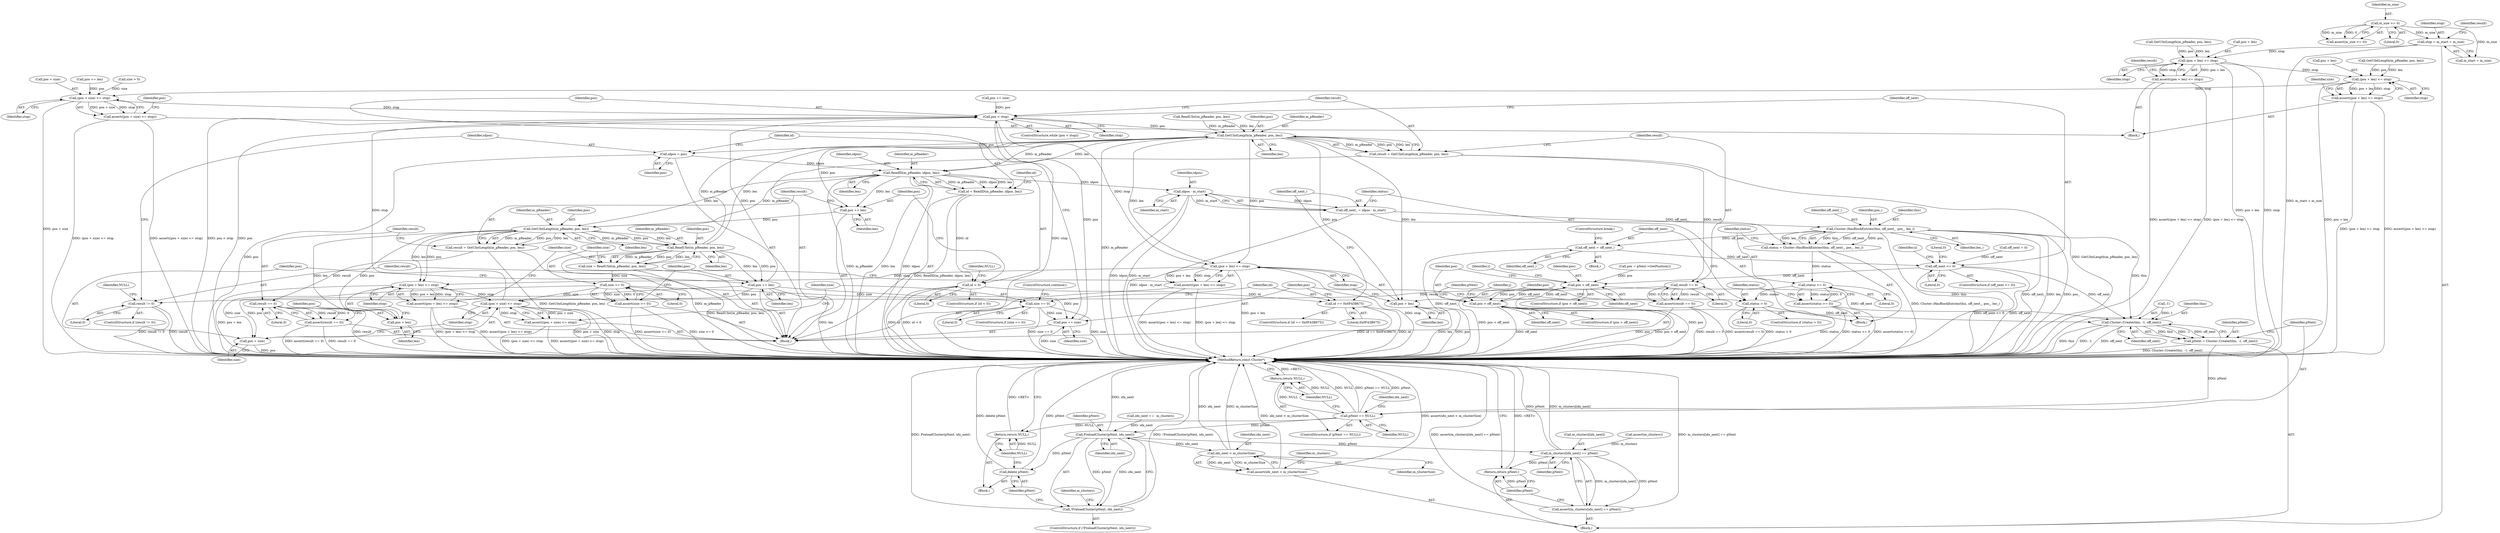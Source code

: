 digraph "0_Android_cc274e2abe8b2a6698a5c47d8aa4bb45f1f9538d_20@integer" {
"1000206" [label="(Call,stop = m_start + m_size)"];
"1000202" [label="(Call,m_size >= 0)"];
"1000225" [label="(Call,(pos + len) <= stop)"];
"1000224" [label="(Call,assert((pos + len) <= stop))"];
"1000263" [label="(Call,(pos + len) <= stop)"];
"1000262" [label="(Call,assert((pos + len) <= stop))"];
"1000283" [label="(Call,(pos + size) <= stop)"];
"1000282" [label="(Call,assert((pos + size) <= stop))"];
"1000296" [label="(Call,pos < stop)"];
"1000304" [label="(Call,GetUIntLength(m_pReader, pos, len))"];
"1000302" [label="(Call,result = GetUIntLength(m_pReader, pos, len))"];
"1000309" [label="(Call,result == 0)"];
"1000308" [label="(Call,assert(result == 0))"];
"1000319" [label="(Call,result != 0)"];
"1000313" [label="(Call,(pos + len) <= stop)"];
"1000312" [label="(Call,assert((pos + len) <= stop))"];
"1000355" [label="(Call,(pos + len) <= stop)"];
"1000354" [label="(Call,assert((pos + len) <= stop))"];
"1000375" [label="(Call,(pos + size) <= stop)"];
"1000374" [label="(Call,assert((pos + size) <= stop))"];
"1000314" [label="(Call,pos + len)"];
"1000325" [label="(Call,idpos = pos)"];
"1000331" [label="(Call,ReadID(m_pReader, idpos, len))"];
"1000329" [label="(Call,id = ReadID(m_pReader, idpos, len))"];
"1000336" [label="(Call,id < 0)"];
"1000386" [label="(Call,id == 0x0F43B675)"];
"1000341" [label="(Call,pos += len)"];
"1000346" [label="(Call,GetUIntLength(m_pReader, pos, len))"];
"1000344" [label="(Call,result = GetUIntLength(m_pReader, pos, len))"];
"1000351" [label="(Call,result == 0)"];
"1000350" [label="(Call,assert(result == 0))"];
"1000356" [label="(Call,pos + len)"];
"1000363" [label="(Call,ReadUInt(m_pReader, pos, len))"];
"1000361" [label="(Call,size = ReadUInt(m_pReader, pos, len))"];
"1000368" [label="(Call,size >= 0)"];
"1000367" [label="(Call,assert(size >= 0))"];
"1000376" [label="(Call,pos + size)"];
"1000381" [label="(Call,size == 0)"];
"1000419" [label="(Call,pos += size)"];
"1000371" [label="(Call,pos += len)"];
"1000393" [label="(Call,idpos - m_start)"];
"1000391" [label="(Call,off_next_ = idpos - m_start)"];
"1000401" [label="(Call,Cluster::HasBlockEntries(this, off_next_, pos_, len_))"];
"1000399" [label="(Call,status = Cluster::HasBlockEntries(this, off_next_, pos_, len_))"];
"1000407" [label="(Call,status >= 0)"];
"1000406" [label="(Call,assert(status >= 0))"];
"1000411" [label="(Call,status > 0)"];
"1000415" [label="(Call,off_next = off_next_)"];
"1000423" [label="(Call,off_next <= 0)"];
"1000480" [label="(Call,pos < off_next)"];
"1000490" [label="(Call,pos > off_next)"];
"1000505" [label="(Call,Cluster::Create(this, -1, off_next))"];
"1000503" [label="(Call,pNext = Cluster::Create(this, -1, off_next))"];
"1000511" [label="(Call,pNext == NULL)"];
"1000514" [label="(Return,return NULL;)"];
"1000524" [label="(Call,PreloadCluster(pNext, idx_next))"];
"1000523" [label="(Call,!PreloadCluster(pNext, idx_next))"];
"1000528" [label="(Call,delete pNext)"];
"1000535" [label="(Call,idx_next < m_clusterSize)"];
"1000534" [label="(Call,assert(idx_next < m_clusterSize))"];
"1000539" [label="(Call,m_clusters[idx_next] == pNext)"];
"1000538" [label="(Call,assert(m_clusters[idx_next] == pNext))"];
"1000544" [label="(Return,return pNext;)"];
"1000530" [label="(Return,return NULL;)"];
"1000204" [label="(Literal,0)"];
"1000393" [label="(Call,idpos - m_start)"];
"1000335" [label="(ControlStructure,if (id < 0))"];
"1000528" [label="(Call,delete pNext)"];
"1000546" [label="(MethodReturn,const Cluster*)"];
"1000504" [label="(Identifier,pNext)"];
"1000296" [label="(Call,pos < stop)"];
"1000284" [label="(Call,pos + size)"];
"1000343" [label="(Identifier,len)"];
"1000297" [label="(Identifier,pos)"];
"1000517" [label="(Call,idx_next = i - m_clusters)"];
"1000533" [label="(Identifier,m_clusters)"];
"1000514" [label="(Return,return NULL;)"];
"1000409" [label="(Literal,0)"];
"1000323" [label="(Identifier,NULL)"];
"1000316" [label="(Identifier,len)"];
"1000337" [label="(Identifier,id)"];
"1000510" [label="(ControlStructure,if (pNext == NULL))"];
"1000304" [label="(Call,GetUIntLength(m_pReader, pos, len))"];
"1000384" [label="(ControlStructure,continue;)"];
"1000419" [label="(Call,pos += size)"];
"1000362" [label="(Identifier,size)"];
"1000347" [label="(Identifier,m_pReader)"];
"1000373" [label="(Identifier,len)"];
"1000536" [label="(Identifier,idx_next)"];
"1000387" [label="(Identifier,id)"];
"1000350" [label="(Call,assert(result == 0))"];
"1000523" [label="(Call,!PreloadCluster(pNext, idx_next))"];
"1000319" [label="(Call,result != 0)"];
"1000507" [label="(Call,-1)"];
"1000126" [label="(Block,)"];
"1000340" [label="(Identifier,NULL)"];
"1000263" [label="(Call,(pos + len) <= stop)"];
"1000375" [label="(Call,(pos + size) <= stop)"];
"1000299" [label="(Block,)"];
"1000420" [label="(Identifier,pos)"];
"1000511" [label="(Call,pNext == NULL)"];
"1000527" [label="(Block,)"];
"1000378" [label="(Identifier,size)"];
"1000385" [label="(ControlStructure,if (id == 0x0F43B675))"];
"1000206" [label="(Call,stop = m_start + m_size)"];
"1000479" [label="(ControlStructure,if (pos < off_next))"];
"1000424" [label="(Identifier,off_next)"];
"1000313" [label="(Call,(pos + len) <= stop)"];
"1000369" [label="(Identifier,size)"];
"1000380" [label="(ControlStructure,if (size == 0))"];
"1000429" [label="(Identifier,ii)"];
"1000491" [label="(Identifier,pos)"];
"1000524" [label="(Call,PreloadCluster(pNext, idx_next))"];
"1000406" [label="(Call,assert(status >= 0))"];
"1000543" [label="(Identifier,pNext)"];
"1000358" [label="(Identifier,len)"];
"1000388" [label="(Literal,0x0F43B675)"];
"1000311" [label="(Literal,0)"];
"1000381" [label="(Call,size == 0)"];
"1000356" [label="(Call,pos + len)"];
"1000498" [label="(Identifier,pNext)"];
"1000270" [label="(Identifier,size)"];
"1000400" [label="(Identifier,status)"];
"1000417" [label="(Identifier,off_next_)"];
"1000202" [label="(Call,m_size >= 0)"];
"1000537" [label="(Identifier,m_clusterSize)"];
"1000315" [label="(Identifier,pos)"];
"1000367" [label="(Call,assert(size >= 0))"];
"1000354" [label="(Call,assert((pos + len) <= stop))"];
"1000216" [label="(Call,GetUIntLength(m_pReader, pos, len))"];
"1000414" [label="(Block,)"];
"1000289" [label="(Identifier,pos)"];
"1000376" [label="(Call,pos + size)"];
"1000314" [label="(Call,pos + len)"];
"1000336" [label="(Call,id < 0)"];
"1000481" [label="(Identifier,pos)"];
"1000306" [label="(Identifier,pos)"];
"1000427" [label="(Literal,0)"];
"1000365" [label="(Identifier,pos)"];
"1000224" [label="(Call,assert((pos + len) <= stop))"];
"1000334" [label="(Identifier,len)"];
"1000267" [label="(Identifier,stop)"];
"1000346" [label="(Call,GetUIntLength(m_pReader, pos, len))"];
"1000404" [label="(Identifier,pos_)"];
"1000407" [label="(Call,status >= 0)"];
"1000422" [label="(ControlStructure,if (off_next <= 0))"];
"1000207" [label="(Identifier,stop)"];
"1000402" [label="(Identifier,this)"];
"1000382" [label="(Identifier,size)"];
"1000395" [label="(Identifier,m_start)"];
"1000522" [label="(ControlStructure,if (!PreloadCluster(pNext, idx_next)))"];
"1000540" [label="(Call,m_clusters[idx_next])"];
"1000544" [label="(Return,return pNext;)"];
"1000421" [label="(Identifier,size)"];
"1000295" [label="(ControlStructure,while (pos < stop))"];
"1000333" [label="(Identifier,idpos)"];
"1000345" [label="(Identifier,result)"];
"1000415" [label="(Call,off_next = off_next_)"];
"1000423" [label="(Call,off_next <= 0)"];
"1000541" [label="(Identifier,m_clusters)"];
"1000226" [label="(Call,pos + len)"];
"1000264" [label="(Call,pos + len)"];
"1000408" [label="(Identifier,status)"];
"1000325" [label="(Call,idpos = pos)"];
"1000545" [label="(Identifier,pNext)"];
"1000403" [label="(Identifier,off_next_)"];
"1000531" [label="(Identifier,NULL)"];
"1000416" [label="(Identifier,off_next)"];
"1000320" [label="(Identifier,result)"];
"1000283" [label="(Call,(pos + size) <= stop)"];
"1000332" [label="(Identifier,m_pReader)"];
"1000476" [label="(Call,pos = pNext->GetPosition())"];
"1000425" [label="(Literal,0)"];
"1000338" [label="(Literal,0)"];
"1000352" [label="(Identifier,result)"];
"1000208" [label="(Call,m_start + m_size)"];
"1000331" [label="(Call,ReadID(m_pReader, idpos, len))"];
"1000329" [label="(Call,id = ReadID(m_pReader, idpos, len))"];
"1000215" [label="(Identifier,result)"];
"1000305" [label="(Identifier,m_pReader)"];
"1000392" [label="(Identifier,off_next_)"];
"1000327" [label="(Identifier,pos)"];
"1000492" [label="(Identifier,off_next)"];
"1000364" [label="(Identifier,m_pReader)"];
"1000225" [label="(Call,(pos + len) <= stop)"];
"1000539" [label="(Call,m_clusters[idx_next] == pNext)"];
"1000302" [label="(Call,result = GetUIntLength(m_pReader, pos, len))"];
"1000538" [label="(Call,assert(m_clusters[idx_next] == pNext))"];
"1000342" [label="(Identifier,pos)"];
"1000534" [label="(Call,assert(idx_next < m_clusterSize))"];
"1000361" [label="(Call,size = ReadUInt(m_pReader, pos, len))"];
"1000412" [label="(Identifier,status)"];
"1000303" [label="(Identifier,result)"];
"1000490" [label="(Call,pos > off_next)"];
"1000351" [label="(Call,result == 0)"];
"1000532" [label="(Call,assert(m_clusters))"];
"1000279" [label="(Call,pos += len)"];
"1000310" [label="(Identifier,result)"];
"1000513" [label="(Identifier,NULL)"];
"1000355" [label="(Call,(pos + len) <= stop)"];
"1000399" [label="(Call,status = Cluster::HasBlockEntries(this, off_next_, pos_, len_))"];
"1000312" [label="(Call,assert((pos + len) <= stop))"];
"1000410" [label="(ControlStructure,if (status > 0))"];
"1000383" [label="(Literal,0)"];
"1000330" [label="(Identifier,id)"];
"1000530" [label="(Return,return NULL;)"];
"1000401" [label="(Call,Cluster::HasBlockEntries(this, off_next_, pos_, len_))"];
"1000405" [label="(Identifier,len_)"];
"1000211" [label="(Block,)"];
"1000309" [label="(Call,result == 0)"];
"1000288" [label="(Call,pos += size)"];
"1000318" [label="(ControlStructure,if (result != 0))"];
"1000374" [label="(Call,assert((pos + size) <= stop))"];
"1000368" [label="(Call,size >= 0)"];
"1000484" [label="(Identifier,i)"];
"1000341" [label="(Call,pos += len)"];
"1000307" [label="(Identifier,len)"];
"1000482" [label="(Identifier,off_next)"];
"1000321" [label="(Literal,0)"];
"1000282" [label="(Call,assert((pos + size) <= stop))"];
"1000391" [label="(Call,off_next_ = idpos - m_start)"];
"1000526" [label="(Identifier,idx_next)"];
"1000349" [label="(Identifier,len)"];
"1000418" [label="(ControlStructure,break;)"];
"1000232" [label="(Identifier,result)"];
"1000489" [label="(ControlStructure,if (pos > off_next))"];
"1000359" [label="(Identifier,stop)"];
"1000348" [label="(Identifier,pos)"];
"1000535" [label="(Call,idx_next < m_clusterSize)"];
"1000229" [label="(Identifier,stop)"];
"1000494" [label="(Identifier,j)"];
"1000506" [label="(Identifier,this)"];
"1000203" [label="(Identifier,m_size)"];
"1000262" [label="(Call,assert((pos + len) <= stop))"];
"1000254" [label="(Call,GetUIntLength(m_pReader, pos, len))"];
"1000357" [label="(Identifier,pos)"];
"1000201" [label="(Call,assert(m_size >= 0))"];
"1000366" [label="(Identifier,len)"];
"1000413" [label="(Literal,0)"];
"1000394" [label="(Identifier,idpos)"];
"1000372" [label="(Identifier,pos)"];
"1000353" [label="(Literal,0)"];
"1000271" [label="(Call,ReadUInt(m_pReader, pos, len))"];
"1000529" [label="(Identifier,pNext)"];
"1000503" [label="(Call,pNext = Cluster::Create(this, -1, off_next))"];
"1000287" [label="(Identifier,stop)"];
"1000298" [label="(Identifier,stop)"];
"1000317" [label="(Identifier,stop)"];
"1000505" [label="(Call,Cluster::Create(this, -1, off_next))"];
"1000512" [label="(Identifier,pNext)"];
"1000370" [label="(Literal,0)"];
"1000371" [label="(Call,pos += len)"];
"1000363" [label="(Call,ReadUInt(m_pReader, pos, len))"];
"1000292" [label="(Call,off_next = 0)"];
"1000525" [label="(Identifier,pNext)"];
"1000389" [label="(Block,)"];
"1000308" [label="(Call,assert(result == 0))"];
"1000344" [label="(Call,result = GetUIntLength(m_pReader, pos, len))"];
"1000377" [label="(Identifier,pos)"];
"1000411" [label="(Call,status > 0)"];
"1000386" [label="(Call,id == 0x0F43B675)"];
"1000518" [label="(Identifier,idx_next)"];
"1000509" [label="(Identifier,off_next)"];
"1000480" [label="(Call,pos < off_next)"];
"1000276" [label="(Call,size > 0)"];
"1000379" [label="(Identifier,stop)"];
"1000515" [label="(Identifier,NULL)"];
"1000326" [label="(Identifier,idpos)"];
"1000206" -> "1000126"  [label="AST: "];
"1000206" -> "1000208"  [label="CFG: "];
"1000207" -> "1000206"  [label="AST: "];
"1000208" -> "1000206"  [label="AST: "];
"1000215" -> "1000206"  [label="CFG: "];
"1000206" -> "1000546"  [label="DDG: m_start + m_size"];
"1000202" -> "1000206"  [label="DDG: m_size"];
"1000206" -> "1000225"  [label="DDG: stop"];
"1000202" -> "1000201"  [label="AST: "];
"1000202" -> "1000204"  [label="CFG: "];
"1000203" -> "1000202"  [label="AST: "];
"1000204" -> "1000202"  [label="AST: "];
"1000201" -> "1000202"  [label="CFG: "];
"1000202" -> "1000201"  [label="DDG: m_size"];
"1000202" -> "1000201"  [label="DDG: 0"];
"1000202" -> "1000208"  [label="DDG: m_size"];
"1000225" -> "1000224"  [label="AST: "];
"1000225" -> "1000229"  [label="CFG: "];
"1000226" -> "1000225"  [label="AST: "];
"1000229" -> "1000225"  [label="AST: "];
"1000224" -> "1000225"  [label="CFG: "];
"1000225" -> "1000546"  [label="DDG: pos + len"];
"1000225" -> "1000546"  [label="DDG: stop"];
"1000225" -> "1000224"  [label="DDG: pos + len"];
"1000225" -> "1000224"  [label="DDG: stop"];
"1000216" -> "1000225"  [label="DDG: pos"];
"1000216" -> "1000225"  [label="DDG: len"];
"1000225" -> "1000263"  [label="DDG: stop"];
"1000224" -> "1000211"  [label="AST: "];
"1000232" -> "1000224"  [label="CFG: "];
"1000224" -> "1000546"  [label="DDG: (pos + len) <= stop"];
"1000224" -> "1000546"  [label="DDG: assert((pos + len) <= stop)"];
"1000263" -> "1000262"  [label="AST: "];
"1000263" -> "1000267"  [label="CFG: "];
"1000264" -> "1000263"  [label="AST: "];
"1000267" -> "1000263"  [label="AST: "];
"1000262" -> "1000263"  [label="CFG: "];
"1000263" -> "1000546"  [label="DDG: pos + len"];
"1000263" -> "1000262"  [label="DDG: pos + len"];
"1000263" -> "1000262"  [label="DDG: stop"];
"1000254" -> "1000263"  [label="DDG: pos"];
"1000254" -> "1000263"  [label="DDG: len"];
"1000263" -> "1000283"  [label="DDG: stop"];
"1000262" -> "1000211"  [label="AST: "];
"1000270" -> "1000262"  [label="CFG: "];
"1000262" -> "1000546"  [label="DDG: (pos + len) <= stop"];
"1000262" -> "1000546"  [label="DDG: assert((pos + len) <= stop)"];
"1000283" -> "1000282"  [label="AST: "];
"1000283" -> "1000287"  [label="CFG: "];
"1000284" -> "1000283"  [label="AST: "];
"1000287" -> "1000283"  [label="AST: "];
"1000282" -> "1000283"  [label="CFG: "];
"1000283" -> "1000546"  [label="DDG: pos + size"];
"1000283" -> "1000282"  [label="DDG: pos + size"];
"1000283" -> "1000282"  [label="DDG: stop"];
"1000279" -> "1000283"  [label="DDG: pos"];
"1000276" -> "1000283"  [label="DDG: size"];
"1000283" -> "1000296"  [label="DDG: stop"];
"1000282" -> "1000211"  [label="AST: "];
"1000289" -> "1000282"  [label="CFG: "];
"1000282" -> "1000546"  [label="DDG: assert((pos + size) <= stop)"];
"1000282" -> "1000546"  [label="DDG: (pos + size) <= stop"];
"1000296" -> "1000295"  [label="AST: "];
"1000296" -> "1000298"  [label="CFG: "];
"1000297" -> "1000296"  [label="AST: "];
"1000298" -> "1000296"  [label="AST: "];
"1000303" -> "1000296"  [label="CFG: "];
"1000424" -> "1000296"  [label="CFG: "];
"1000296" -> "1000546"  [label="DDG: stop"];
"1000296" -> "1000546"  [label="DDG: pos < stop"];
"1000296" -> "1000546"  [label="DDG: pos"];
"1000419" -> "1000296"  [label="DDG: pos"];
"1000288" -> "1000296"  [label="DDG: pos"];
"1000371" -> "1000296"  [label="DDG: pos"];
"1000375" -> "1000296"  [label="DDG: stop"];
"1000296" -> "1000304"  [label="DDG: pos"];
"1000296" -> "1000313"  [label="DDG: stop"];
"1000304" -> "1000302"  [label="AST: "];
"1000304" -> "1000307"  [label="CFG: "];
"1000305" -> "1000304"  [label="AST: "];
"1000306" -> "1000304"  [label="AST: "];
"1000307" -> "1000304"  [label="AST: "];
"1000302" -> "1000304"  [label="CFG: "];
"1000304" -> "1000546"  [label="DDG: m_pReader"];
"1000304" -> "1000302"  [label="DDG: m_pReader"];
"1000304" -> "1000302"  [label="DDG: pos"];
"1000304" -> "1000302"  [label="DDG: len"];
"1000363" -> "1000304"  [label="DDG: m_pReader"];
"1000363" -> "1000304"  [label="DDG: len"];
"1000271" -> "1000304"  [label="DDG: m_pReader"];
"1000271" -> "1000304"  [label="DDG: len"];
"1000304" -> "1000313"  [label="DDG: pos"];
"1000304" -> "1000313"  [label="DDG: len"];
"1000304" -> "1000314"  [label="DDG: pos"];
"1000304" -> "1000314"  [label="DDG: len"];
"1000304" -> "1000325"  [label="DDG: pos"];
"1000304" -> "1000331"  [label="DDG: m_pReader"];
"1000304" -> "1000331"  [label="DDG: len"];
"1000304" -> "1000341"  [label="DDG: pos"];
"1000302" -> "1000299"  [label="AST: "];
"1000303" -> "1000302"  [label="AST: "];
"1000310" -> "1000302"  [label="CFG: "];
"1000302" -> "1000546"  [label="DDG: GetUIntLength(m_pReader, pos, len)"];
"1000302" -> "1000309"  [label="DDG: result"];
"1000309" -> "1000308"  [label="AST: "];
"1000309" -> "1000311"  [label="CFG: "];
"1000310" -> "1000309"  [label="AST: "];
"1000311" -> "1000309"  [label="AST: "];
"1000308" -> "1000309"  [label="CFG: "];
"1000309" -> "1000308"  [label="DDG: result"];
"1000309" -> "1000308"  [label="DDG: 0"];
"1000309" -> "1000319"  [label="DDG: result"];
"1000308" -> "1000299"  [label="AST: "];
"1000315" -> "1000308"  [label="CFG: "];
"1000308" -> "1000546"  [label="DDG: result == 0"];
"1000308" -> "1000546"  [label="DDG: assert(result == 0)"];
"1000319" -> "1000318"  [label="AST: "];
"1000319" -> "1000321"  [label="CFG: "];
"1000320" -> "1000319"  [label="AST: "];
"1000321" -> "1000319"  [label="AST: "];
"1000323" -> "1000319"  [label="CFG: "];
"1000326" -> "1000319"  [label="CFG: "];
"1000319" -> "1000546"  [label="DDG: result != 0"];
"1000319" -> "1000546"  [label="DDG: result"];
"1000313" -> "1000312"  [label="AST: "];
"1000313" -> "1000317"  [label="CFG: "];
"1000314" -> "1000313"  [label="AST: "];
"1000317" -> "1000313"  [label="AST: "];
"1000312" -> "1000313"  [label="CFG: "];
"1000313" -> "1000546"  [label="DDG: pos + len"];
"1000313" -> "1000546"  [label="DDG: stop"];
"1000313" -> "1000312"  [label="DDG: pos + len"];
"1000313" -> "1000312"  [label="DDG: stop"];
"1000313" -> "1000355"  [label="DDG: stop"];
"1000312" -> "1000299"  [label="AST: "];
"1000320" -> "1000312"  [label="CFG: "];
"1000312" -> "1000546"  [label="DDG: assert((pos + len) <= stop)"];
"1000312" -> "1000546"  [label="DDG: (pos + len) <= stop"];
"1000355" -> "1000354"  [label="AST: "];
"1000355" -> "1000359"  [label="CFG: "];
"1000356" -> "1000355"  [label="AST: "];
"1000359" -> "1000355"  [label="AST: "];
"1000354" -> "1000355"  [label="CFG: "];
"1000355" -> "1000546"  [label="DDG: pos + len"];
"1000355" -> "1000354"  [label="DDG: pos + len"];
"1000355" -> "1000354"  [label="DDG: stop"];
"1000346" -> "1000355"  [label="DDG: pos"];
"1000346" -> "1000355"  [label="DDG: len"];
"1000355" -> "1000375"  [label="DDG: stop"];
"1000354" -> "1000299"  [label="AST: "];
"1000362" -> "1000354"  [label="CFG: "];
"1000354" -> "1000546"  [label="DDG: assert((pos + len) <= stop)"];
"1000354" -> "1000546"  [label="DDG: (pos + len) <= stop"];
"1000375" -> "1000374"  [label="AST: "];
"1000375" -> "1000379"  [label="CFG: "];
"1000376" -> "1000375"  [label="AST: "];
"1000379" -> "1000375"  [label="AST: "];
"1000374" -> "1000375"  [label="CFG: "];
"1000375" -> "1000546"  [label="DDG: pos + size"];
"1000375" -> "1000546"  [label="DDG: stop"];
"1000375" -> "1000374"  [label="DDG: pos + size"];
"1000375" -> "1000374"  [label="DDG: stop"];
"1000371" -> "1000375"  [label="DDG: pos"];
"1000368" -> "1000375"  [label="DDG: size"];
"1000374" -> "1000299"  [label="AST: "];
"1000382" -> "1000374"  [label="CFG: "];
"1000374" -> "1000546"  [label="DDG: (pos + size) <= stop"];
"1000374" -> "1000546"  [label="DDG: assert((pos + size) <= stop)"];
"1000314" -> "1000316"  [label="CFG: "];
"1000315" -> "1000314"  [label="AST: "];
"1000316" -> "1000314"  [label="AST: "];
"1000317" -> "1000314"  [label="CFG: "];
"1000314" -> "1000546"  [label="DDG: pos"];
"1000314" -> "1000546"  [label="DDG: len"];
"1000325" -> "1000299"  [label="AST: "];
"1000325" -> "1000327"  [label="CFG: "];
"1000326" -> "1000325"  [label="AST: "];
"1000327" -> "1000325"  [label="AST: "];
"1000330" -> "1000325"  [label="CFG: "];
"1000325" -> "1000546"  [label="DDG: pos"];
"1000325" -> "1000331"  [label="DDG: idpos"];
"1000331" -> "1000329"  [label="AST: "];
"1000331" -> "1000334"  [label="CFG: "];
"1000332" -> "1000331"  [label="AST: "];
"1000333" -> "1000331"  [label="AST: "];
"1000334" -> "1000331"  [label="AST: "];
"1000329" -> "1000331"  [label="CFG: "];
"1000331" -> "1000546"  [label="DDG: len"];
"1000331" -> "1000546"  [label="DDG: idpos"];
"1000331" -> "1000546"  [label="DDG: m_pReader"];
"1000331" -> "1000329"  [label="DDG: m_pReader"];
"1000331" -> "1000329"  [label="DDG: idpos"];
"1000331" -> "1000329"  [label="DDG: len"];
"1000331" -> "1000341"  [label="DDG: len"];
"1000331" -> "1000346"  [label="DDG: m_pReader"];
"1000331" -> "1000346"  [label="DDG: len"];
"1000331" -> "1000393"  [label="DDG: idpos"];
"1000329" -> "1000299"  [label="AST: "];
"1000330" -> "1000329"  [label="AST: "];
"1000337" -> "1000329"  [label="CFG: "];
"1000329" -> "1000546"  [label="DDG: ReadID(m_pReader, idpos, len)"];
"1000329" -> "1000336"  [label="DDG: id"];
"1000336" -> "1000335"  [label="AST: "];
"1000336" -> "1000338"  [label="CFG: "];
"1000337" -> "1000336"  [label="AST: "];
"1000338" -> "1000336"  [label="AST: "];
"1000340" -> "1000336"  [label="CFG: "];
"1000342" -> "1000336"  [label="CFG: "];
"1000336" -> "1000546"  [label="DDG: id < 0"];
"1000336" -> "1000546"  [label="DDG: id"];
"1000336" -> "1000386"  [label="DDG: id"];
"1000386" -> "1000385"  [label="AST: "];
"1000386" -> "1000388"  [label="CFG: "];
"1000387" -> "1000386"  [label="AST: "];
"1000388" -> "1000386"  [label="AST: "];
"1000392" -> "1000386"  [label="CFG: "];
"1000420" -> "1000386"  [label="CFG: "];
"1000386" -> "1000546"  [label="DDG: id"];
"1000386" -> "1000546"  [label="DDG: id == 0x0F43B675"];
"1000341" -> "1000299"  [label="AST: "];
"1000341" -> "1000343"  [label="CFG: "];
"1000342" -> "1000341"  [label="AST: "];
"1000343" -> "1000341"  [label="AST: "];
"1000345" -> "1000341"  [label="CFG: "];
"1000341" -> "1000346"  [label="DDG: pos"];
"1000346" -> "1000344"  [label="AST: "];
"1000346" -> "1000349"  [label="CFG: "];
"1000347" -> "1000346"  [label="AST: "];
"1000348" -> "1000346"  [label="AST: "];
"1000349" -> "1000346"  [label="AST: "];
"1000344" -> "1000346"  [label="CFG: "];
"1000346" -> "1000344"  [label="DDG: m_pReader"];
"1000346" -> "1000344"  [label="DDG: pos"];
"1000346" -> "1000344"  [label="DDG: len"];
"1000346" -> "1000356"  [label="DDG: pos"];
"1000346" -> "1000356"  [label="DDG: len"];
"1000346" -> "1000363"  [label="DDG: m_pReader"];
"1000346" -> "1000363"  [label="DDG: pos"];
"1000346" -> "1000363"  [label="DDG: len"];
"1000344" -> "1000299"  [label="AST: "];
"1000345" -> "1000344"  [label="AST: "];
"1000352" -> "1000344"  [label="CFG: "];
"1000344" -> "1000546"  [label="DDG: GetUIntLength(m_pReader, pos, len)"];
"1000344" -> "1000351"  [label="DDG: result"];
"1000351" -> "1000350"  [label="AST: "];
"1000351" -> "1000353"  [label="CFG: "];
"1000352" -> "1000351"  [label="AST: "];
"1000353" -> "1000351"  [label="AST: "];
"1000350" -> "1000351"  [label="CFG: "];
"1000351" -> "1000546"  [label="DDG: result"];
"1000351" -> "1000350"  [label="DDG: result"];
"1000351" -> "1000350"  [label="DDG: 0"];
"1000350" -> "1000299"  [label="AST: "];
"1000357" -> "1000350"  [label="CFG: "];
"1000350" -> "1000546"  [label="DDG: result == 0"];
"1000350" -> "1000546"  [label="DDG: assert(result == 0)"];
"1000356" -> "1000358"  [label="CFG: "];
"1000357" -> "1000356"  [label="AST: "];
"1000358" -> "1000356"  [label="AST: "];
"1000359" -> "1000356"  [label="CFG: "];
"1000363" -> "1000361"  [label="AST: "];
"1000363" -> "1000366"  [label="CFG: "];
"1000364" -> "1000363"  [label="AST: "];
"1000365" -> "1000363"  [label="AST: "];
"1000366" -> "1000363"  [label="AST: "];
"1000361" -> "1000363"  [label="CFG: "];
"1000363" -> "1000546"  [label="DDG: m_pReader"];
"1000363" -> "1000361"  [label="DDG: m_pReader"];
"1000363" -> "1000361"  [label="DDG: pos"];
"1000363" -> "1000361"  [label="DDG: len"];
"1000363" -> "1000371"  [label="DDG: len"];
"1000363" -> "1000371"  [label="DDG: pos"];
"1000361" -> "1000299"  [label="AST: "];
"1000362" -> "1000361"  [label="AST: "];
"1000369" -> "1000361"  [label="CFG: "];
"1000361" -> "1000546"  [label="DDG: ReadUInt(m_pReader, pos, len)"];
"1000361" -> "1000368"  [label="DDG: size"];
"1000368" -> "1000367"  [label="AST: "];
"1000368" -> "1000370"  [label="CFG: "];
"1000369" -> "1000368"  [label="AST: "];
"1000370" -> "1000368"  [label="AST: "];
"1000367" -> "1000368"  [label="CFG: "];
"1000368" -> "1000367"  [label="DDG: size"];
"1000368" -> "1000367"  [label="DDG: 0"];
"1000368" -> "1000376"  [label="DDG: size"];
"1000368" -> "1000381"  [label="DDG: size"];
"1000367" -> "1000299"  [label="AST: "];
"1000372" -> "1000367"  [label="CFG: "];
"1000367" -> "1000546"  [label="DDG: size >= 0"];
"1000367" -> "1000546"  [label="DDG: assert(size >= 0)"];
"1000376" -> "1000378"  [label="CFG: "];
"1000377" -> "1000376"  [label="AST: "];
"1000378" -> "1000376"  [label="AST: "];
"1000379" -> "1000376"  [label="CFG: "];
"1000376" -> "1000546"  [label="DDG: pos"];
"1000371" -> "1000376"  [label="DDG: pos"];
"1000381" -> "1000380"  [label="AST: "];
"1000381" -> "1000383"  [label="CFG: "];
"1000382" -> "1000381"  [label="AST: "];
"1000383" -> "1000381"  [label="AST: "];
"1000384" -> "1000381"  [label="CFG: "];
"1000387" -> "1000381"  [label="CFG: "];
"1000381" -> "1000546"  [label="DDG: size"];
"1000381" -> "1000546"  [label="DDG: size == 0"];
"1000381" -> "1000419"  [label="DDG: size"];
"1000419" -> "1000299"  [label="AST: "];
"1000419" -> "1000421"  [label="CFG: "];
"1000420" -> "1000419"  [label="AST: "];
"1000421" -> "1000419"  [label="AST: "];
"1000297" -> "1000419"  [label="CFG: "];
"1000419" -> "1000546"  [label="DDG: size"];
"1000371" -> "1000419"  [label="DDG: pos"];
"1000371" -> "1000299"  [label="AST: "];
"1000371" -> "1000373"  [label="CFG: "];
"1000372" -> "1000371"  [label="AST: "];
"1000373" -> "1000371"  [label="AST: "];
"1000377" -> "1000371"  [label="CFG: "];
"1000371" -> "1000546"  [label="DDG: len"];
"1000393" -> "1000391"  [label="AST: "];
"1000393" -> "1000395"  [label="CFG: "];
"1000394" -> "1000393"  [label="AST: "];
"1000395" -> "1000393"  [label="AST: "];
"1000391" -> "1000393"  [label="CFG: "];
"1000393" -> "1000546"  [label="DDG: idpos"];
"1000393" -> "1000546"  [label="DDG: m_start"];
"1000393" -> "1000391"  [label="DDG: idpos"];
"1000393" -> "1000391"  [label="DDG: m_start"];
"1000391" -> "1000389"  [label="AST: "];
"1000392" -> "1000391"  [label="AST: "];
"1000400" -> "1000391"  [label="CFG: "];
"1000391" -> "1000546"  [label="DDG: idpos - m_start"];
"1000391" -> "1000401"  [label="DDG: off_next_"];
"1000401" -> "1000399"  [label="AST: "];
"1000401" -> "1000405"  [label="CFG: "];
"1000402" -> "1000401"  [label="AST: "];
"1000403" -> "1000401"  [label="AST: "];
"1000404" -> "1000401"  [label="AST: "];
"1000405" -> "1000401"  [label="AST: "];
"1000399" -> "1000401"  [label="CFG: "];
"1000401" -> "1000546"  [label="DDG: len_"];
"1000401" -> "1000546"  [label="DDG: pos_"];
"1000401" -> "1000546"  [label="DDG: this"];
"1000401" -> "1000546"  [label="DDG: off_next_"];
"1000401" -> "1000399"  [label="DDG: this"];
"1000401" -> "1000399"  [label="DDG: off_next_"];
"1000401" -> "1000399"  [label="DDG: pos_"];
"1000401" -> "1000399"  [label="DDG: len_"];
"1000401" -> "1000415"  [label="DDG: off_next_"];
"1000401" -> "1000505"  [label="DDG: this"];
"1000399" -> "1000389"  [label="AST: "];
"1000400" -> "1000399"  [label="AST: "];
"1000408" -> "1000399"  [label="CFG: "];
"1000399" -> "1000546"  [label="DDG: Cluster::HasBlockEntries(this, off_next_, pos_, len_)"];
"1000399" -> "1000407"  [label="DDG: status"];
"1000407" -> "1000406"  [label="AST: "];
"1000407" -> "1000409"  [label="CFG: "];
"1000408" -> "1000407"  [label="AST: "];
"1000409" -> "1000407"  [label="AST: "];
"1000406" -> "1000407"  [label="CFG: "];
"1000407" -> "1000406"  [label="DDG: status"];
"1000407" -> "1000406"  [label="DDG: 0"];
"1000407" -> "1000411"  [label="DDG: status"];
"1000406" -> "1000389"  [label="AST: "];
"1000412" -> "1000406"  [label="CFG: "];
"1000406" -> "1000546"  [label="DDG: status >= 0"];
"1000406" -> "1000546"  [label="DDG: assert(status >= 0)"];
"1000411" -> "1000410"  [label="AST: "];
"1000411" -> "1000413"  [label="CFG: "];
"1000412" -> "1000411"  [label="AST: "];
"1000413" -> "1000411"  [label="AST: "];
"1000416" -> "1000411"  [label="CFG: "];
"1000420" -> "1000411"  [label="CFG: "];
"1000411" -> "1000546"  [label="DDG: status > 0"];
"1000411" -> "1000546"  [label="DDG: status"];
"1000415" -> "1000414"  [label="AST: "];
"1000415" -> "1000417"  [label="CFG: "];
"1000416" -> "1000415"  [label="AST: "];
"1000417" -> "1000415"  [label="AST: "];
"1000418" -> "1000415"  [label="CFG: "];
"1000415" -> "1000546"  [label="DDG: off_next_"];
"1000415" -> "1000423"  [label="DDG: off_next"];
"1000423" -> "1000422"  [label="AST: "];
"1000423" -> "1000425"  [label="CFG: "];
"1000424" -> "1000423"  [label="AST: "];
"1000425" -> "1000423"  [label="AST: "];
"1000427" -> "1000423"  [label="CFG: "];
"1000429" -> "1000423"  [label="CFG: "];
"1000423" -> "1000546"  [label="DDG: off_next <= 0"];
"1000423" -> "1000546"  [label="DDG: off_next"];
"1000292" -> "1000423"  [label="DDG: off_next"];
"1000423" -> "1000480"  [label="DDG: off_next"];
"1000423" -> "1000505"  [label="DDG: off_next"];
"1000480" -> "1000479"  [label="AST: "];
"1000480" -> "1000482"  [label="CFG: "];
"1000481" -> "1000480"  [label="AST: "];
"1000482" -> "1000480"  [label="AST: "];
"1000484" -> "1000480"  [label="CFG: "];
"1000491" -> "1000480"  [label="CFG: "];
"1000480" -> "1000546"  [label="DDG: pos < off_next"];
"1000480" -> "1000546"  [label="DDG: pos"];
"1000476" -> "1000480"  [label="DDG: pos"];
"1000490" -> "1000480"  [label="DDG: off_next"];
"1000480" -> "1000490"  [label="DDG: pos"];
"1000480" -> "1000490"  [label="DDG: off_next"];
"1000480" -> "1000505"  [label="DDG: off_next"];
"1000490" -> "1000489"  [label="AST: "];
"1000490" -> "1000492"  [label="CFG: "];
"1000491" -> "1000490"  [label="AST: "];
"1000492" -> "1000490"  [label="AST: "];
"1000494" -> "1000490"  [label="CFG: "];
"1000498" -> "1000490"  [label="CFG: "];
"1000490" -> "1000546"  [label="DDG: pos"];
"1000490" -> "1000546"  [label="DDG: pos > off_next"];
"1000490" -> "1000546"  [label="DDG: off_next"];
"1000490" -> "1000505"  [label="DDG: off_next"];
"1000505" -> "1000503"  [label="AST: "];
"1000505" -> "1000509"  [label="CFG: "];
"1000506" -> "1000505"  [label="AST: "];
"1000507" -> "1000505"  [label="AST: "];
"1000509" -> "1000505"  [label="AST: "];
"1000503" -> "1000505"  [label="CFG: "];
"1000505" -> "1000546"  [label="DDG: off_next"];
"1000505" -> "1000546"  [label="DDG: this"];
"1000505" -> "1000546"  [label="DDG: -1"];
"1000505" -> "1000503"  [label="DDG: this"];
"1000505" -> "1000503"  [label="DDG: -1"];
"1000505" -> "1000503"  [label="DDG: off_next"];
"1000507" -> "1000505"  [label="DDG: 1"];
"1000503" -> "1000126"  [label="AST: "];
"1000504" -> "1000503"  [label="AST: "];
"1000512" -> "1000503"  [label="CFG: "];
"1000503" -> "1000546"  [label="DDG: Cluster::Create(this, -1, off_next)"];
"1000503" -> "1000511"  [label="DDG: pNext"];
"1000511" -> "1000510"  [label="AST: "];
"1000511" -> "1000513"  [label="CFG: "];
"1000512" -> "1000511"  [label="AST: "];
"1000513" -> "1000511"  [label="AST: "];
"1000515" -> "1000511"  [label="CFG: "];
"1000518" -> "1000511"  [label="CFG: "];
"1000511" -> "1000546"  [label="DDG: NULL"];
"1000511" -> "1000546"  [label="DDG: pNext == NULL"];
"1000511" -> "1000546"  [label="DDG: pNext"];
"1000511" -> "1000514"  [label="DDG: NULL"];
"1000511" -> "1000524"  [label="DDG: pNext"];
"1000511" -> "1000530"  [label="DDG: NULL"];
"1000514" -> "1000510"  [label="AST: "];
"1000514" -> "1000515"  [label="CFG: "];
"1000515" -> "1000514"  [label="AST: "];
"1000546" -> "1000514"  [label="CFG: "];
"1000514" -> "1000546"  [label="DDG: <RET>"];
"1000515" -> "1000514"  [label="DDG: NULL"];
"1000524" -> "1000523"  [label="AST: "];
"1000524" -> "1000526"  [label="CFG: "];
"1000525" -> "1000524"  [label="AST: "];
"1000526" -> "1000524"  [label="AST: "];
"1000523" -> "1000524"  [label="CFG: "];
"1000524" -> "1000546"  [label="DDG: idx_next"];
"1000524" -> "1000523"  [label="DDG: pNext"];
"1000524" -> "1000523"  [label="DDG: idx_next"];
"1000517" -> "1000524"  [label="DDG: idx_next"];
"1000524" -> "1000528"  [label="DDG: pNext"];
"1000524" -> "1000535"  [label="DDG: idx_next"];
"1000524" -> "1000539"  [label="DDG: pNext"];
"1000523" -> "1000522"  [label="AST: "];
"1000529" -> "1000523"  [label="CFG: "];
"1000533" -> "1000523"  [label="CFG: "];
"1000523" -> "1000546"  [label="DDG: PreloadCluster(pNext, idx_next)"];
"1000523" -> "1000546"  [label="DDG: !PreloadCluster(pNext, idx_next)"];
"1000528" -> "1000527"  [label="AST: "];
"1000528" -> "1000529"  [label="CFG: "];
"1000529" -> "1000528"  [label="AST: "];
"1000531" -> "1000528"  [label="CFG: "];
"1000528" -> "1000546"  [label="DDG: delete pNext"];
"1000528" -> "1000546"  [label="DDG: pNext"];
"1000535" -> "1000534"  [label="AST: "];
"1000535" -> "1000537"  [label="CFG: "];
"1000536" -> "1000535"  [label="AST: "];
"1000537" -> "1000535"  [label="AST: "];
"1000534" -> "1000535"  [label="CFG: "];
"1000535" -> "1000546"  [label="DDG: idx_next"];
"1000535" -> "1000546"  [label="DDG: m_clusterSize"];
"1000535" -> "1000534"  [label="DDG: idx_next"];
"1000535" -> "1000534"  [label="DDG: m_clusterSize"];
"1000534" -> "1000126"  [label="AST: "];
"1000541" -> "1000534"  [label="CFG: "];
"1000534" -> "1000546"  [label="DDG: assert(idx_next < m_clusterSize)"];
"1000534" -> "1000546"  [label="DDG: idx_next < m_clusterSize"];
"1000539" -> "1000538"  [label="AST: "];
"1000539" -> "1000543"  [label="CFG: "];
"1000540" -> "1000539"  [label="AST: "];
"1000543" -> "1000539"  [label="AST: "];
"1000538" -> "1000539"  [label="CFG: "];
"1000539" -> "1000546"  [label="DDG: m_clusters[idx_next]"];
"1000539" -> "1000546"  [label="DDG: pNext"];
"1000539" -> "1000538"  [label="DDG: m_clusters[idx_next]"];
"1000539" -> "1000538"  [label="DDG: pNext"];
"1000532" -> "1000539"  [label="DDG: m_clusters"];
"1000539" -> "1000544"  [label="DDG: pNext"];
"1000538" -> "1000126"  [label="AST: "];
"1000545" -> "1000538"  [label="CFG: "];
"1000538" -> "1000546"  [label="DDG: m_clusters[idx_next] == pNext"];
"1000538" -> "1000546"  [label="DDG: assert(m_clusters[idx_next] == pNext)"];
"1000544" -> "1000126"  [label="AST: "];
"1000544" -> "1000545"  [label="CFG: "];
"1000545" -> "1000544"  [label="AST: "];
"1000546" -> "1000544"  [label="CFG: "];
"1000544" -> "1000546"  [label="DDG: <RET>"];
"1000545" -> "1000544"  [label="DDG: pNext"];
"1000530" -> "1000527"  [label="AST: "];
"1000530" -> "1000531"  [label="CFG: "];
"1000531" -> "1000530"  [label="AST: "];
"1000546" -> "1000530"  [label="CFG: "];
"1000530" -> "1000546"  [label="DDG: <RET>"];
"1000531" -> "1000530"  [label="DDG: NULL"];
}
